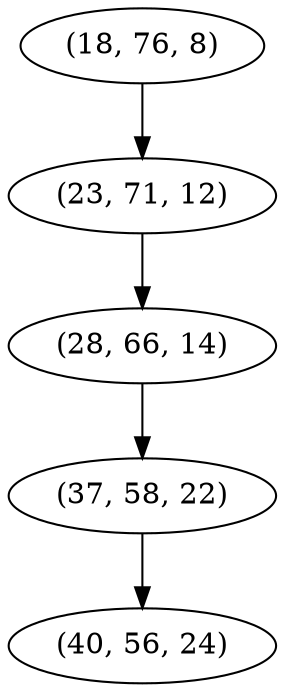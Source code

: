 digraph tree {
    "(18, 76, 8)";
    "(23, 71, 12)";
    "(28, 66, 14)";
    "(37, 58, 22)";
    "(40, 56, 24)";
    "(18, 76, 8)" -> "(23, 71, 12)";
    "(23, 71, 12)" -> "(28, 66, 14)";
    "(28, 66, 14)" -> "(37, 58, 22)";
    "(37, 58, 22)" -> "(40, 56, 24)";
}
